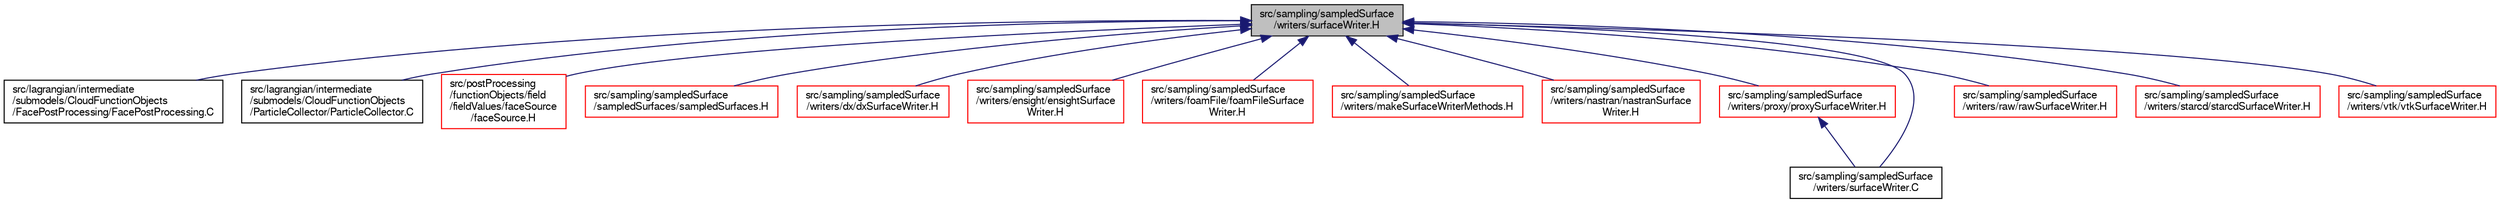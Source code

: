digraph "src/sampling/sampledSurface/writers/surfaceWriter.H"
{
  bgcolor="transparent";
  edge [fontname="FreeSans",fontsize="10",labelfontname="FreeSans",labelfontsize="10"];
  node [fontname="FreeSans",fontsize="10",shape=record];
  Node145 [label="src/sampling/sampledSurface\l/writers/surfaceWriter.H",height=0.2,width=0.4,color="black", fillcolor="grey75", style="filled", fontcolor="black"];
  Node145 -> Node146 [dir="back",color="midnightblue",fontsize="10",style="solid",fontname="FreeSans"];
  Node146 [label="src/lagrangian/intermediate\l/submodels/CloudFunctionObjects\l/FacePostProcessing/FacePostProcessing.C",height=0.2,width=0.4,color="black",URL="$a05555.html"];
  Node145 -> Node147 [dir="back",color="midnightblue",fontsize="10",style="solid",fontname="FreeSans"];
  Node147 [label="src/lagrangian/intermediate\l/submodels/CloudFunctionObjects\l/ParticleCollector/ParticleCollector.C",height=0.2,width=0.4,color="black",URL="$a05564.html"];
  Node145 -> Node148 [dir="back",color="midnightblue",fontsize="10",style="solid",fontname="FreeSans"];
  Node148 [label="src/postProcessing\l/functionObjects/field\l/fieldValues/faceSource\l/faceSource.H",height=0.2,width=0.4,color="red",URL="$a13292.html"];
  Node145 -> Node155 [dir="back",color="midnightblue",fontsize="10",style="solid",fontname="FreeSans"];
  Node155 [label="src/sampling/sampledSurface\l/sampledSurfaces/sampledSurfaces.H",height=0.2,width=0.4,color="red",URL="$a14789.html"];
  Node145 -> Node162 [dir="back",color="midnightblue",fontsize="10",style="solid",fontname="FreeSans"];
  Node162 [label="src/sampling/sampledSurface\l/writers/dx/dxSurfaceWriter.H",height=0.2,width=0.4,color="red",URL="$a14831.html"];
  Node145 -> Node164 [dir="back",color="midnightblue",fontsize="10",style="solid",fontname="FreeSans"];
  Node164 [label="src/sampling/sampledSurface\l/writers/ensight/ensightSurface\lWriter.H",height=0.2,width=0.4,color="red",URL="$a14843.html"];
  Node145 -> Node166 [dir="back",color="midnightblue",fontsize="10",style="solid",fontname="FreeSans"];
  Node166 [label="src/sampling/sampledSurface\l/writers/foamFile/foamFileSurface\lWriter.H",height=0.2,width=0.4,color="red",URL="$a14849.html"];
  Node145 -> Node168 [dir="back",color="midnightblue",fontsize="10",style="solid",fontname="FreeSans"];
  Node168 [label="src/sampling/sampledSurface\l/writers/makeSurfaceWriterMethods.H",height=0.2,width=0.4,color="red",URL="$a14852.html",tooltip="Convenience macros for instantiating writer methods for surfaceWriter classes. "];
  Node145 -> Node174 [dir="back",color="midnightblue",fontsize="10",style="solid",fontname="FreeSans"];
  Node174 [label="src/sampling/sampledSurface\l/writers/nastran/nastranSurface\lWriter.H",height=0.2,width=0.4,color="red",URL="$a14858.html"];
  Node145 -> Node175 [dir="back",color="midnightblue",fontsize="10",style="solid",fontname="FreeSans"];
  Node175 [label="src/sampling/sampledSurface\l/writers/proxy/proxySurfaceWriter.H",height=0.2,width=0.4,color="red",URL="$a14867.html"];
  Node175 -> Node176 [dir="back",color="midnightblue",fontsize="10",style="solid",fontname="FreeSans"];
  Node176 [label="src/sampling/sampledSurface\l/writers/surfaceWriter.C",height=0.2,width=0.4,color="black",URL="$a14882.html"];
  Node145 -> Node177 [dir="back",color="midnightblue",fontsize="10",style="solid",fontname="FreeSans"];
  Node177 [label="src/sampling/sampledSurface\l/writers/raw/rawSurfaceWriter.H",height=0.2,width=0.4,color="red",URL="$a14873.html"];
  Node145 -> Node178 [dir="back",color="midnightblue",fontsize="10",style="solid",fontname="FreeSans"];
  Node178 [label="src/sampling/sampledSurface\l/writers/starcd/starcdSurfaceWriter.H",height=0.2,width=0.4,color="red",URL="$a14879.html"];
  Node145 -> Node176 [dir="back",color="midnightblue",fontsize="10",style="solid",fontname="FreeSans"];
  Node145 -> Node179 [dir="back",color="midnightblue",fontsize="10",style="solid",fontname="FreeSans"];
  Node179 [label="src/sampling/sampledSurface\l/writers/vtk/vtkSurfaceWriter.H",height=0.2,width=0.4,color="red",URL="$a14891.html"];
}

